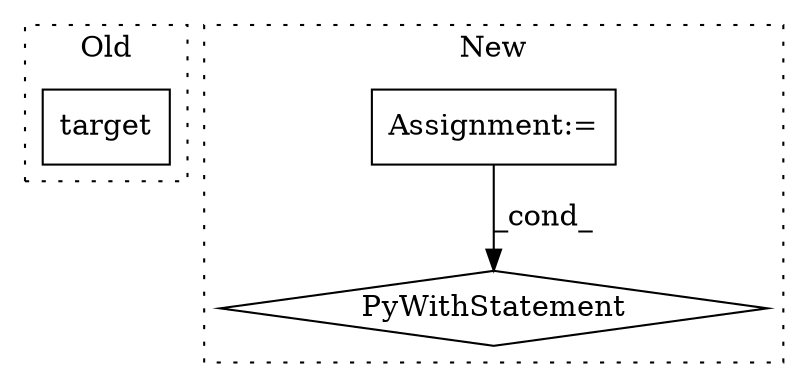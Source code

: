 digraph G {
subgraph cluster0 {
1 [label="target" a="32" s="1043,1068" l="7,1" shape="box"];
label = "Old";
style="dotted";
}
subgraph cluster1 {
2 [label="PyWithStatement" a="104" s="1294,1341" l="10,2" shape="diamond"];
3 [label="Assignment:=" a="7" s="1238" l="1" shape="box"];
label = "New";
style="dotted";
}
3 -> 2 [label="_cond_"];
}